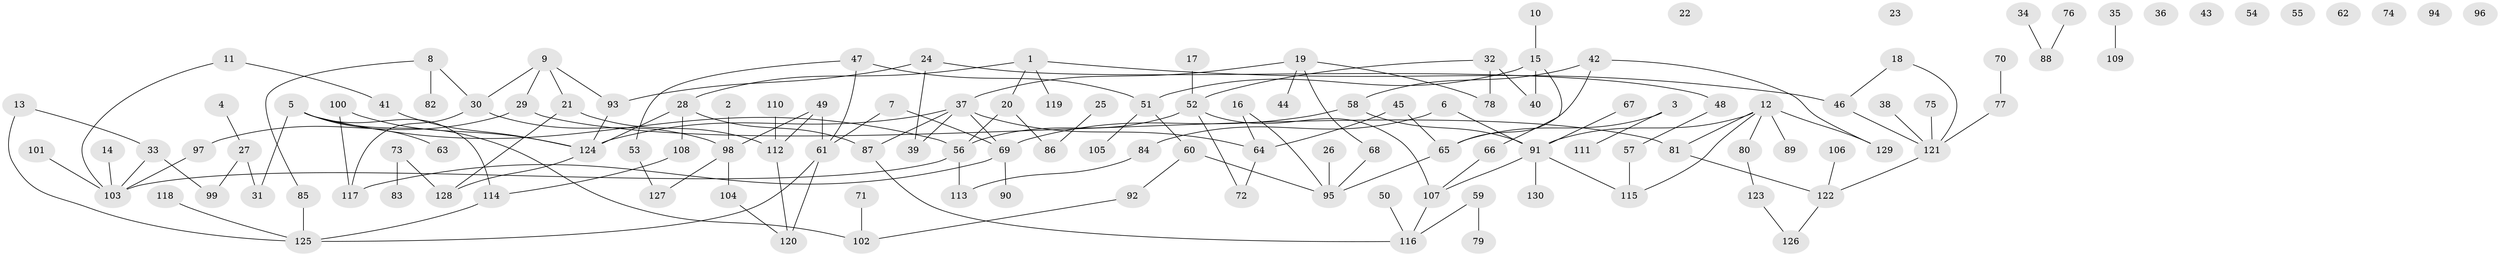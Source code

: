 // coarse degree distribution, {4: 0.12087912087912088, 1: 0.26373626373626374, 2: 0.18681318681318682, 3: 0.17582417582417584, 5: 0.054945054945054944, 6: 0.054945054945054944, 0: 0.10989010989010989, 7: 0.03296703296703297}
// Generated by graph-tools (version 1.1) at 2025/41/03/06/25 10:41:22]
// undirected, 130 vertices, 153 edges
graph export_dot {
graph [start="1"]
  node [color=gray90,style=filled];
  1;
  2;
  3;
  4;
  5;
  6;
  7;
  8;
  9;
  10;
  11;
  12;
  13;
  14;
  15;
  16;
  17;
  18;
  19;
  20;
  21;
  22;
  23;
  24;
  25;
  26;
  27;
  28;
  29;
  30;
  31;
  32;
  33;
  34;
  35;
  36;
  37;
  38;
  39;
  40;
  41;
  42;
  43;
  44;
  45;
  46;
  47;
  48;
  49;
  50;
  51;
  52;
  53;
  54;
  55;
  56;
  57;
  58;
  59;
  60;
  61;
  62;
  63;
  64;
  65;
  66;
  67;
  68;
  69;
  70;
  71;
  72;
  73;
  74;
  75;
  76;
  77;
  78;
  79;
  80;
  81;
  82;
  83;
  84;
  85;
  86;
  87;
  88;
  89;
  90;
  91;
  92;
  93;
  94;
  95;
  96;
  97;
  98;
  99;
  100;
  101;
  102;
  103;
  104;
  105;
  106;
  107;
  108;
  109;
  110;
  111;
  112;
  113;
  114;
  115;
  116;
  117;
  118;
  119;
  120;
  121;
  122;
  123;
  124;
  125;
  126;
  127;
  128;
  129;
  130;
  1 -- 20;
  1 -- 28;
  1 -- 46;
  1 -- 119;
  2 -- 98;
  3 -- 65;
  3 -- 111;
  4 -- 27;
  5 -- 31;
  5 -- 56;
  5 -- 63;
  5 -- 102;
  5 -- 114;
  6 -- 84;
  6 -- 91;
  7 -- 61;
  7 -- 69;
  8 -- 30;
  8 -- 82;
  8 -- 85;
  9 -- 21;
  9 -- 29;
  9 -- 30;
  9 -- 93;
  10 -- 15;
  11 -- 41;
  11 -- 103;
  12 -- 80;
  12 -- 81;
  12 -- 89;
  12 -- 91;
  12 -- 115;
  12 -- 129;
  13 -- 33;
  13 -- 125;
  14 -- 103;
  15 -- 40;
  15 -- 51;
  15 -- 66;
  16 -- 64;
  16 -- 95;
  17 -- 52;
  18 -- 46;
  18 -- 121;
  19 -- 37;
  19 -- 44;
  19 -- 68;
  19 -- 78;
  20 -- 56;
  20 -- 86;
  21 -- 112;
  21 -- 128;
  24 -- 39;
  24 -- 48;
  24 -- 93;
  25 -- 86;
  26 -- 95;
  27 -- 31;
  27 -- 99;
  28 -- 87;
  28 -- 108;
  28 -- 124;
  29 -- 81;
  29 -- 97;
  30 -- 98;
  30 -- 117;
  32 -- 40;
  32 -- 52;
  32 -- 78;
  33 -- 99;
  33 -- 103;
  34 -- 88;
  35 -- 109;
  37 -- 39;
  37 -- 64;
  37 -- 69;
  37 -- 87;
  37 -- 124;
  38 -- 121;
  41 -- 124;
  42 -- 58;
  42 -- 65;
  42 -- 129;
  45 -- 64;
  45 -- 65;
  46 -- 121;
  47 -- 51;
  47 -- 53;
  47 -- 61;
  48 -- 57;
  49 -- 61;
  49 -- 98;
  49 -- 112;
  50 -- 116;
  51 -- 60;
  51 -- 105;
  52 -- 56;
  52 -- 72;
  52 -- 107;
  53 -- 127;
  56 -- 103;
  56 -- 113;
  57 -- 115;
  58 -- 69;
  58 -- 91;
  59 -- 79;
  59 -- 116;
  60 -- 92;
  60 -- 95;
  61 -- 120;
  61 -- 125;
  64 -- 72;
  65 -- 95;
  66 -- 107;
  67 -- 91;
  68 -- 95;
  69 -- 90;
  69 -- 117;
  70 -- 77;
  71 -- 102;
  73 -- 83;
  73 -- 128;
  75 -- 121;
  76 -- 88;
  77 -- 121;
  80 -- 123;
  81 -- 122;
  84 -- 113;
  85 -- 125;
  87 -- 116;
  91 -- 107;
  91 -- 115;
  91 -- 130;
  92 -- 102;
  93 -- 124;
  97 -- 103;
  98 -- 104;
  98 -- 127;
  100 -- 117;
  100 -- 124;
  101 -- 103;
  104 -- 120;
  106 -- 122;
  107 -- 116;
  108 -- 114;
  110 -- 112;
  112 -- 120;
  114 -- 125;
  118 -- 125;
  121 -- 122;
  122 -- 126;
  123 -- 126;
  124 -- 128;
}
